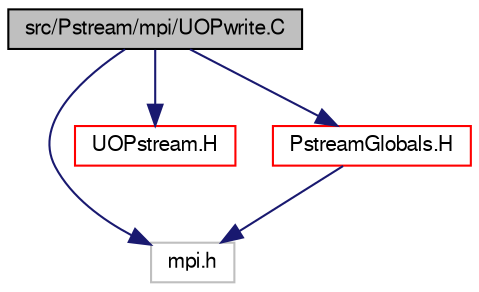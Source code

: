 digraph "src/Pstream/mpi/UOPwrite.C"
{
  bgcolor="transparent";
  edge [fontname="FreeSans",fontsize="10",labelfontname="FreeSans",labelfontsize="10"];
  node [fontname="FreeSans",fontsize="10",shape=record];
  Node0 [label="src/Pstream/mpi/UOPwrite.C",height=0.2,width=0.4,color="black", fillcolor="grey75", style="filled", fontcolor="black"];
  Node0 -> Node1 [color="midnightblue",fontsize="10",style="solid",fontname="FreeSans"];
  Node1 [label="mpi.h",height=0.2,width=0.4,color="grey75"];
  Node0 -> Node2 [color="midnightblue",fontsize="10",style="solid",fontname="FreeSans"];
  Node2 [label="UOPstream.H",height=0.2,width=0.4,color="red",URL="$a09158.html"];
  Node0 -> Node73 [color="midnightblue",fontsize="10",style="solid",fontname="FreeSans"];
  Node73 [label="PstreamGlobals.H",height=0.2,width=0.4,color="red",URL="$a13964.html"];
  Node73 -> Node1 [color="midnightblue",fontsize="10",style="solid",fontname="FreeSans"];
}
